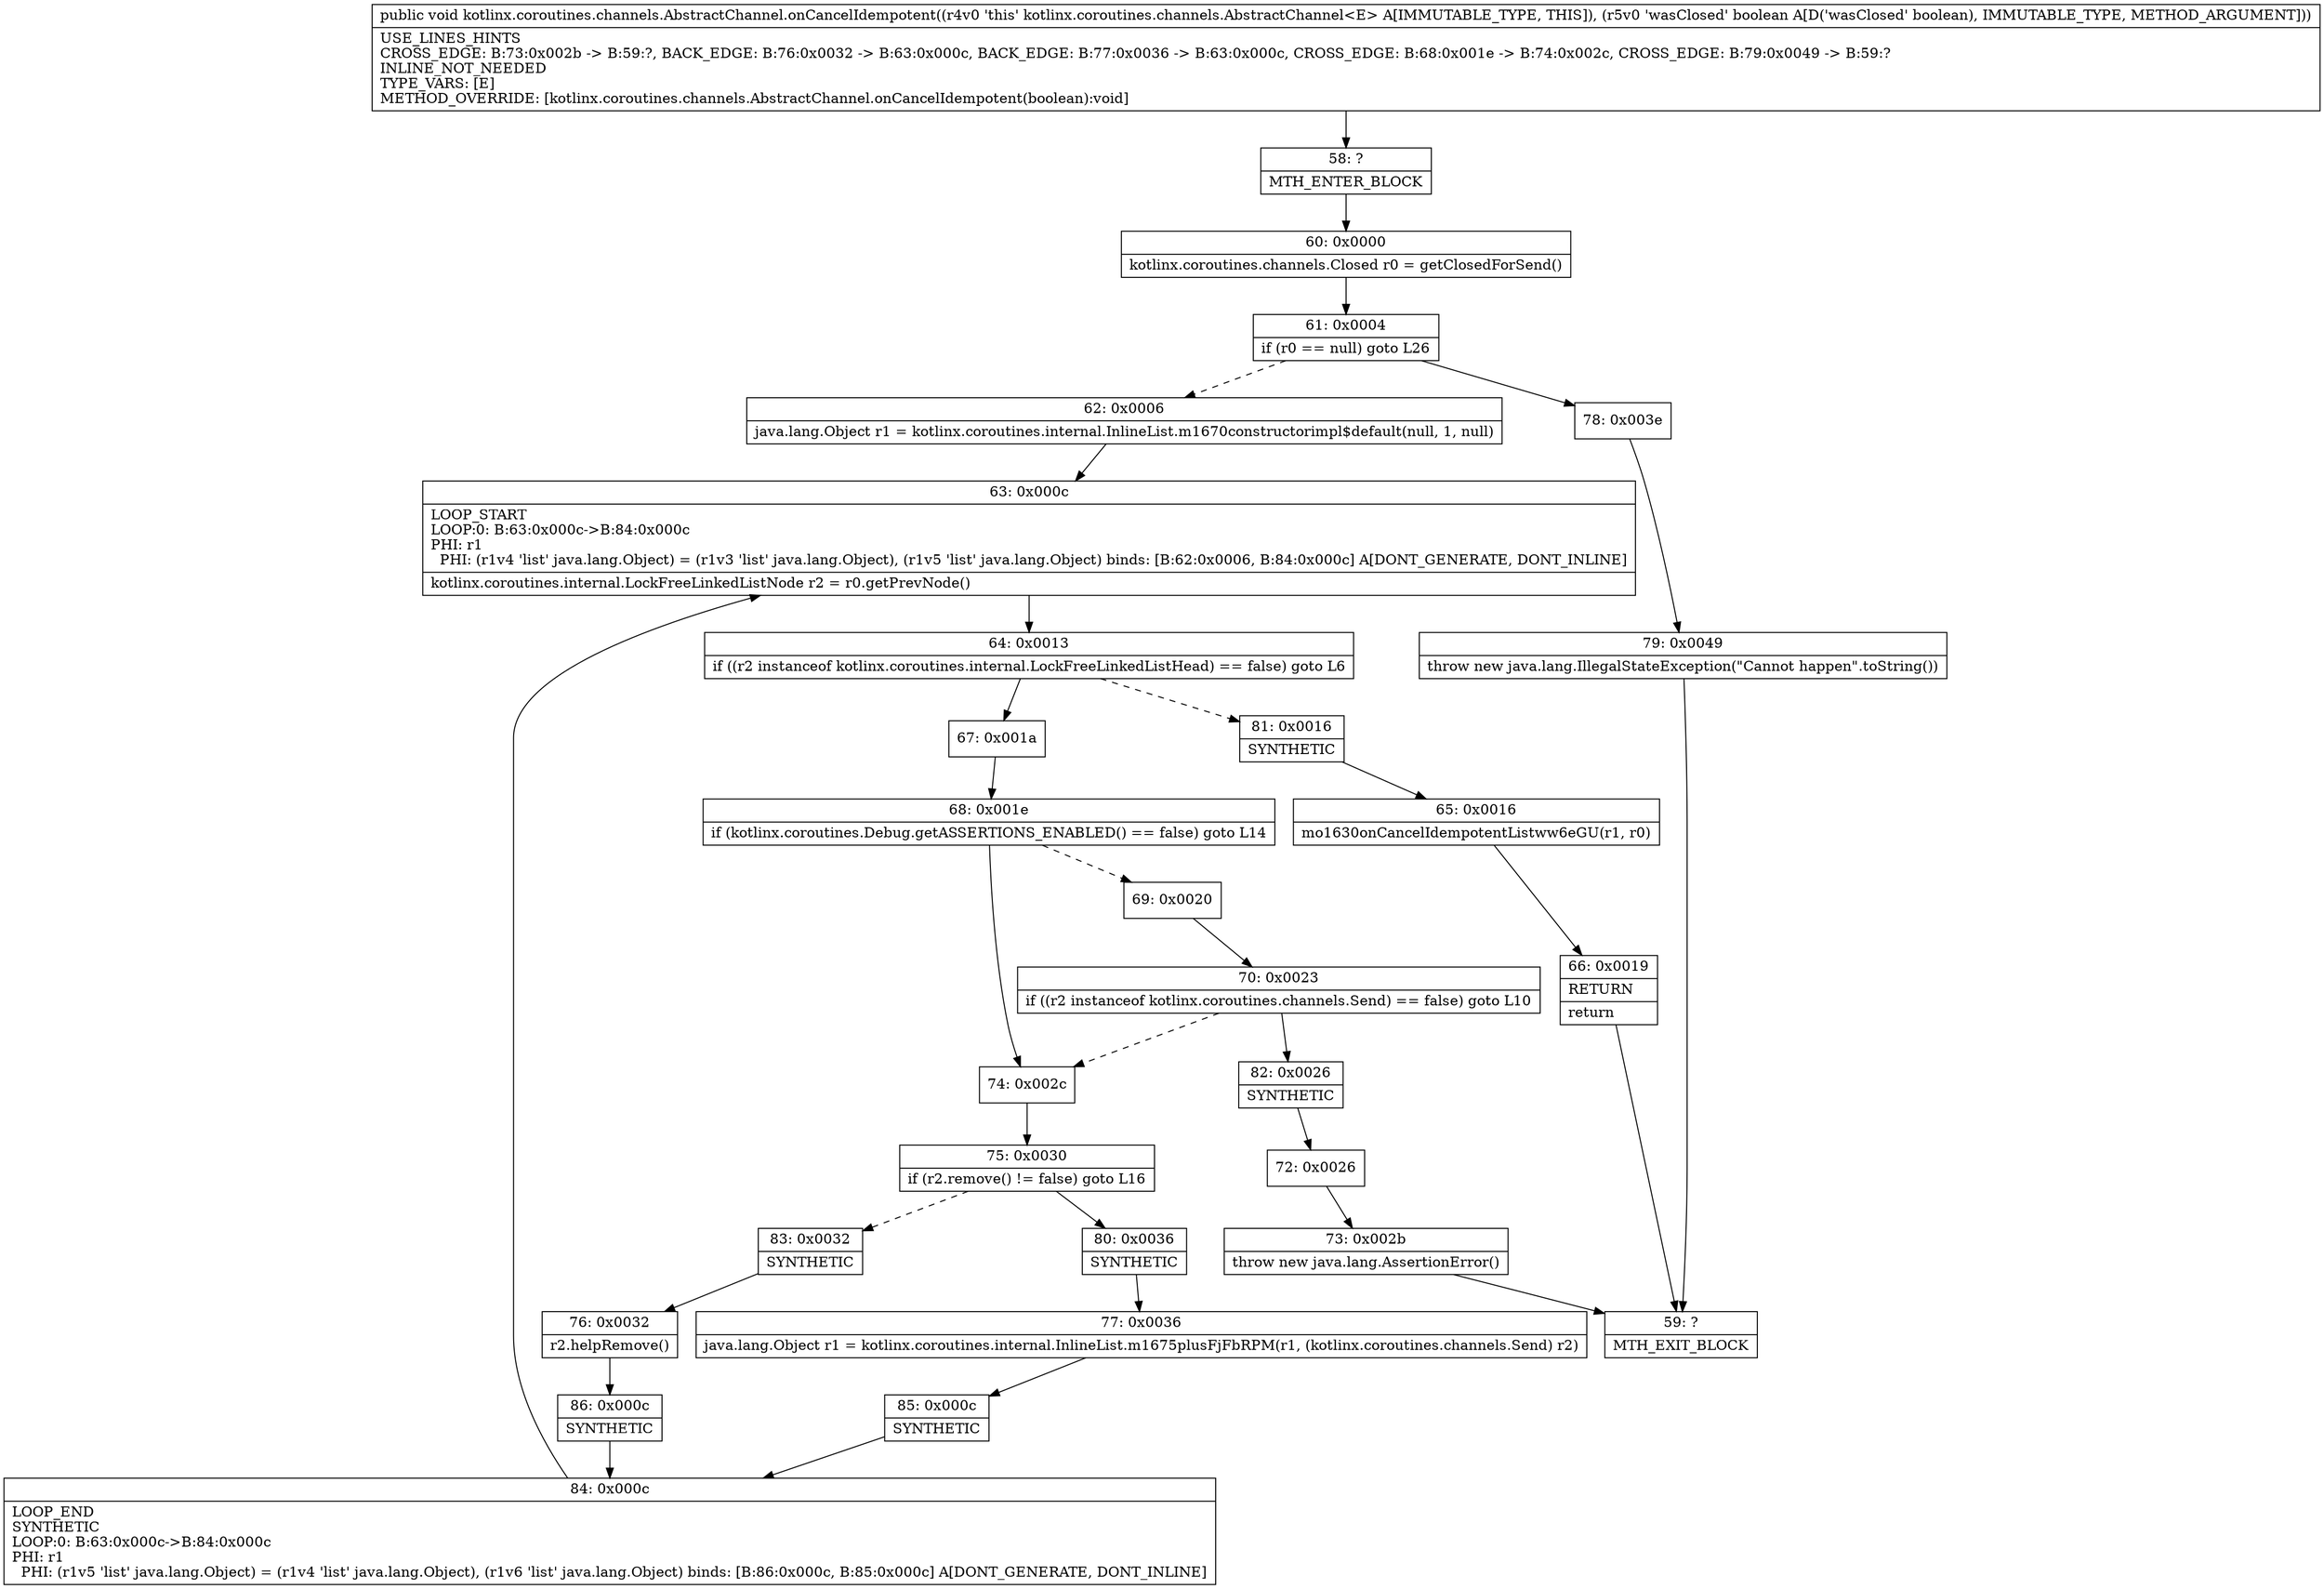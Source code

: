 digraph "CFG forkotlinx.coroutines.channels.AbstractChannel.onCancelIdempotent(Z)V" {
Node_58 [shape=record,label="{58\:\ ?|MTH_ENTER_BLOCK\l}"];
Node_60 [shape=record,label="{60\:\ 0x0000|kotlinx.coroutines.channels.Closed r0 = getClosedForSend()\l}"];
Node_61 [shape=record,label="{61\:\ 0x0004|if (r0 == null) goto L26\l}"];
Node_62 [shape=record,label="{62\:\ 0x0006|java.lang.Object r1 = kotlinx.coroutines.internal.InlineList.m1670constructorimpl$default(null, 1, null)\l}"];
Node_63 [shape=record,label="{63\:\ 0x000c|LOOP_START\lLOOP:0: B:63:0x000c\-\>B:84:0x000c\lPHI: r1 \l  PHI: (r1v4 'list' java.lang.Object) = (r1v3 'list' java.lang.Object), (r1v5 'list' java.lang.Object) binds: [B:62:0x0006, B:84:0x000c] A[DONT_GENERATE, DONT_INLINE]\l|kotlinx.coroutines.internal.LockFreeLinkedListNode r2 = r0.getPrevNode()\l}"];
Node_64 [shape=record,label="{64\:\ 0x0013|if ((r2 instanceof kotlinx.coroutines.internal.LockFreeLinkedListHead) == false) goto L6\l}"];
Node_67 [shape=record,label="{67\:\ 0x001a}"];
Node_68 [shape=record,label="{68\:\ 0x001e|if (kotlinx.coroutines.Debug.getASSERTIONS_ENABLED() == false) goto L14\l}"];
Node_69 [shape=record,label="{69\:\ 0x0020}"];
Node_70 [shape=record,label="{70\:\ 0x0023|if ((r2 instanceof kotlinx.coroutines.channels.Send) == false) goto L10\l}"];
Node_82 [shape=record,label="{82\:\ 0x0026|SYNTHETIC\l}"];
Node_72 [shape=record,label="{72\:\ 0x0026}"];
Node_73 [shape=record,label="{73\:\ 0x002b|throw new java.lang.AssertionError()\l}"];
Node_59 [shape=record,label="{59\:\ ?|MTH_EXIT_BLOCK\l}"];
Node_74 [shape=record,label="{74\:\ 0x002c}"];
Node_75 [shape=record,label="{75\:\ 0x0030|if (r2.remove() != false) goto L16\l}"];
Node_80 [shape=record,label="{80\:\ 0x0036|SYNTHETIC\l}"];
Node_77 [shape=record,label="{77\:\ 0x0036|java.lang.Object r1 = kotlinx.coroutines.internal.InlineList.m1675plusFjFbRPM(r1, (kotlinx.coroutines.channels.Send) r2)\l}"];
Node_85 [shape=record,label="{85\:\ 0x000c|SYNTHETIC\l}"];
Node_84 [shape=record,label="{84\:\ 0x000c|LOOP_END\lSYNTHETIC\lLOOP:0: B:63:0x000c\-\>B:84:0x000c\lPHI: r1 \l  PHI: (r1v5 'list' java.lang.Object) = (r1v4 'list' java.lang.Object), (r1v6 'list' java.lang.Object) binds: [B:86:0x000c, B:85:0x000c] A[DONT_GENERATE, DONT_INLINE]\l}"];
Node_83 [shape=record,label="{83\:\ 0x0032|SYNTHETIC\l}"];
Node_76 [shape=record,label="{76\:\ 0x0032|r2.helpRemove()\l}"];
Node_86 [shape=record,label="{86\:\ 0x000c|SYNTHETIC\l}"];
Node_81 [shape=record,label="{81\:\ 0x0016|SYNTHETIC\l}"];
Node_65 [shape=record,label="{65\:\ 0x0016|mo1630onCancelIdempotentListww6eGU(r1, r0)\l}"];
Node_66 [shape=record,label="{66\:\ 0x0019|RETURN\l|return\l}"];
Node_78 [shape=record,label="{78\:\ 0x003e}"];
Node_79 [shape=record,label="{79\:\ 0x0049|throw new java.lang.IllegalStateException(\"Cannot happen\".toString())\l}"];
MethodNode[shape=record,label="{public void kotlinx.coroutines.channels.AbstractChannel.onCancelIdempotent((r4v0 'this' kotlinx.coroutines.channels.AbstractChannel\<E\> A[IMMUTABLE_TYPE, THIS]), (r5v0 'wasClosed' boolean A[D('wasClosed' boolean), IMMUTABLE_TYPE, METHOD_ARGUMENT]))  | USE_LINES_HINTS\lCROSS_EDGE: B:73:0x002b \-\> B:59:?, BACK_EDGE: B:76:0x0032 \-\> B:63:0x000c, BACK_EDGE: B:77:0x0036 \-\> B:63:0x000c, CROSS_EDGE: B:68:0x001e \-\> B:74:0x002c, CROSS_EDGE: B:79:0x0049 \-\> B:59:?\lINLINE_NOT_NEEDED\lTYPE_VARS: [E]\lMETHOD_OVERRIDE: [kotlinx.coroutines.channels.AbstractChannel.onCancelIdempotent(boolean):void]\l}"];
MethodNode -> Node_58;Node_58 -> Node_60;
Node_60 -> Node_61;
Node_61 -> Node_62[style=dashed];
Node_61 -> Node_78;
Node_62 -> Node_63;
Node_63 -> Node_64;
Node_64 -> Node_67;
Node_64 -> Node_81[style=dashed];
Node_67 -> Node_68;
Node_68 -> Node_69[style=dashed];
Node_68 -> Node_74;
Node_69 -> Node_70;
Node_70 -> Node_74[style=dashed];
Node_70 -> Node_82;
Node_82 -> Node_72;
Node_72 -> Node_73;
Node_73 -> Node_59;
Node_74 -> Node_75;
Node_75 -> Node_80;
Node_75 -> Node_83[style=dashed];
Node_80 -> Node_77;
Node_77 -> Node_85;
Node_85 -> Node_84;
Node_84 -> Node_63;
Node_83 -> Node_76;
Node_76 -> Node_86;
Node_86 -> Node_84;
Node_81 -> Node_65;
Node_65 -> Node_66;
Node_66 -> Node_59;
Node_78 -> Node_79;
Node_79 -> Node_59;
}

